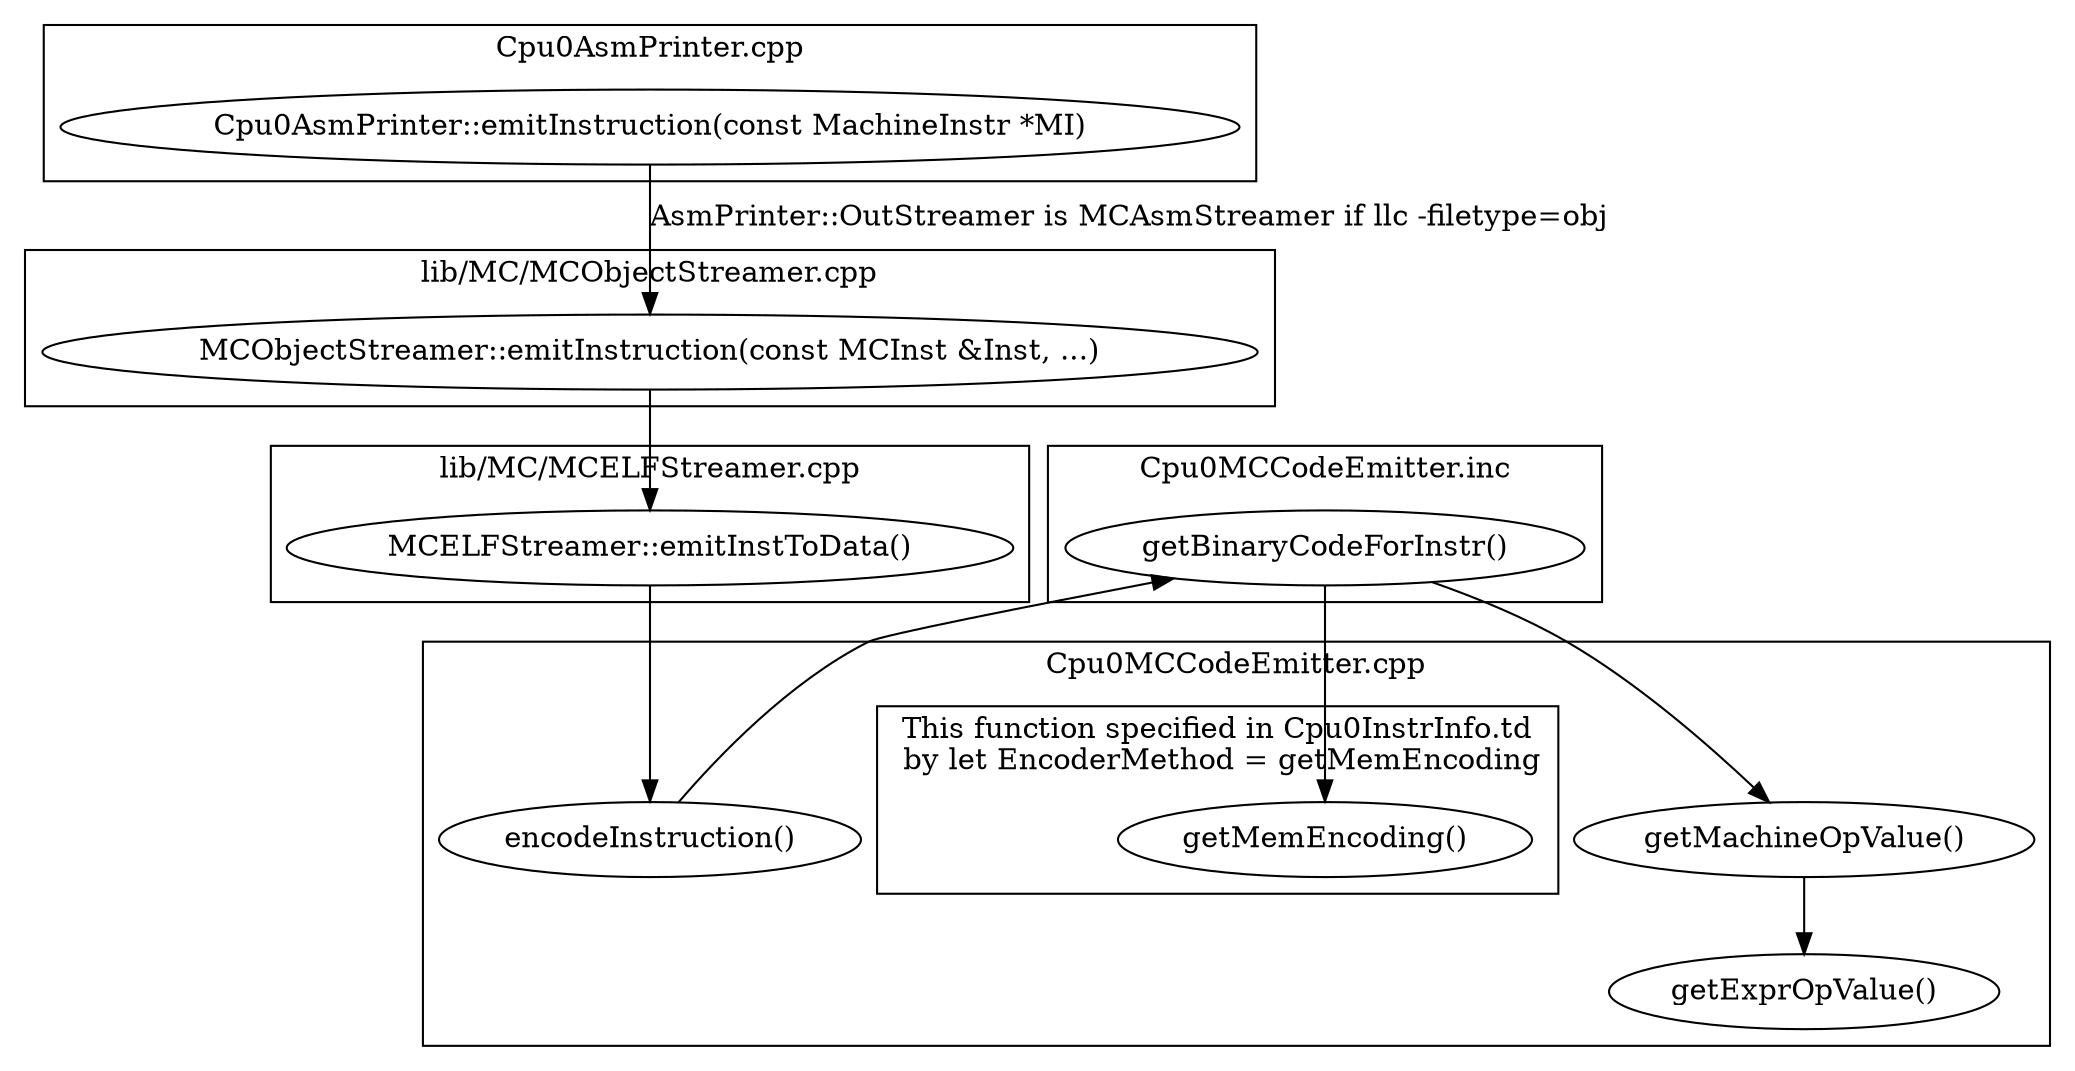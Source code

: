 digraph G {
  rankdir=TB;
  compound=true;
  E1 -> E2 [label="AsmPrinter::OutStreamer is MCAsmStreamer if llc -filetype=obj"];
  E2 -> "MCELFStreamer::emitInstToData()" -> "encodeInstruction()" -> "getBinaryCodeForInstr()";
  "getBinaryCodeForInstr()" -> EM;
  "getBinaryCodeForInstr()" -> "getMachineOpValue()";
  subgraph clusterCpu0Asm {
    label = "Cpu0AsmPrinter.cpp";
    E1 [label="Cpu0AsmPrinter::emitInstruction(const MachineInstr *MI)"];
  }
  subgraph clusterObj {
    label = "lib/MC/MCObjectStreamer.cpp";
    E2 [label="MCObjectStreamer::emitInstruction(const MCInst &Inst, ...)"];
  }
  subgraph clusterELF {
    label = "lib/MC/MCELFStreamer.cpp";
    "MCELFStreamer::emitInstToData()";
  }
  subgraph clusterInc {
    label = "Cpu0MCCodeEmitter.inc";
    "getBinaryCodeForInstr()";
  }
  subgraph clusterCpu0MC {
    label = "Cpu0MCCodeEmitter.cpp";
    "encodeInstruction()";
    "getMachineOpValue()";
    "getExprOpValue()";
    "getMachineOpValue()" -> "getExprOpValue()";
    subgraph clusterEM {
      label = "This function specified in Cpu0InstrInfo.td\n by let EncoderMethod = getMemEncoding";
      EM [label="getMemEncoding()"];
    }
  }
//  label = "Figure: Calling Functions of elf encoder";
}
  
